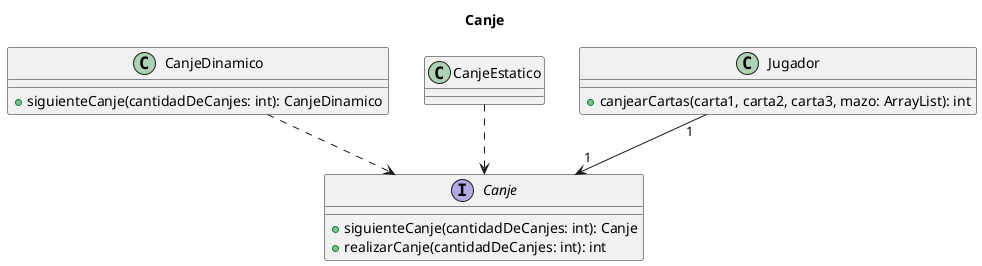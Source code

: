 @startuml
title Canje

interface Canje {
    + siguienteCanje(cantidadDeCanjes: int): Canje
    + realizarCanje(cantidadDeCanjes: int): int
}

CanjeDinamico ..> Canje
CanjeEstatico ..> Canje

class CanjeDinamico {
    + siguienteCanje(cantidadDeCanjes: int): CanjeDinamico
}

Jugador "1" --> "1" Canje

class Jugador {
    + canjearCartas(carta1, carta2, carta3, mazo: ArrayList): int
}

@enduml